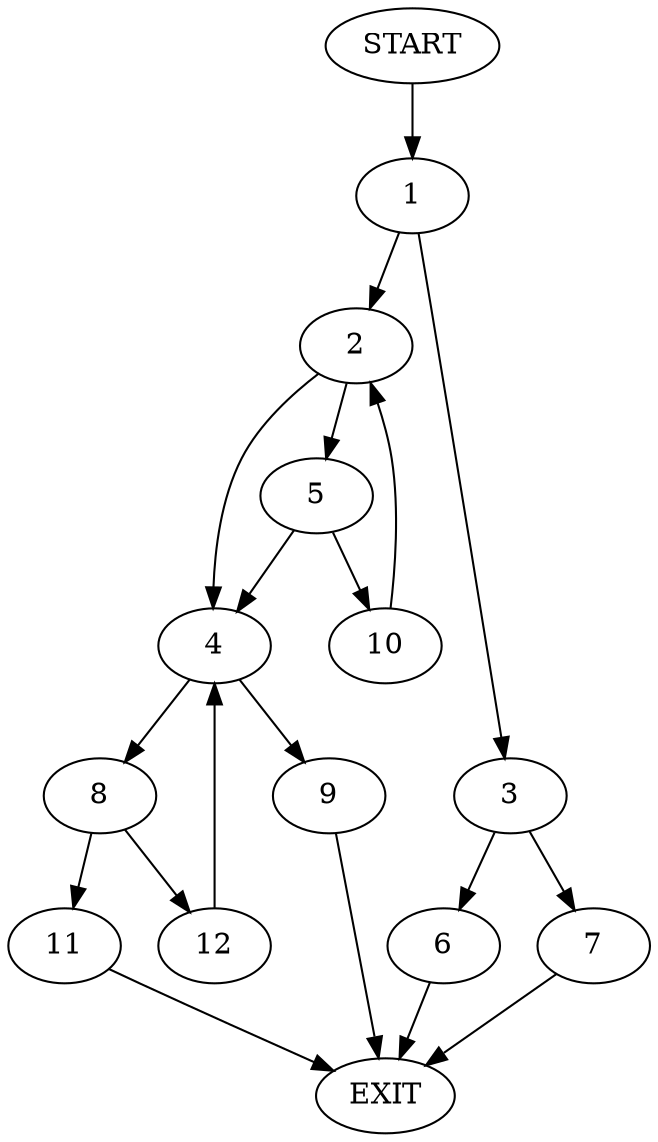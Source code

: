 digraph {
0 [label="START"]
13 [label="EXIT"]
0 -> 1
1 -> 2
1 -> 3
2 -> 4
2 -> 5
3 -> 6
3 -> 7
6 -> 13
7 -> 13
4 -> 8
4 -> 9
5 -> 4
5 -> 10
10 -> 2
8 -> 11
8 -> 12
9 -> 13
12 -> 4
11 -> 13
}
